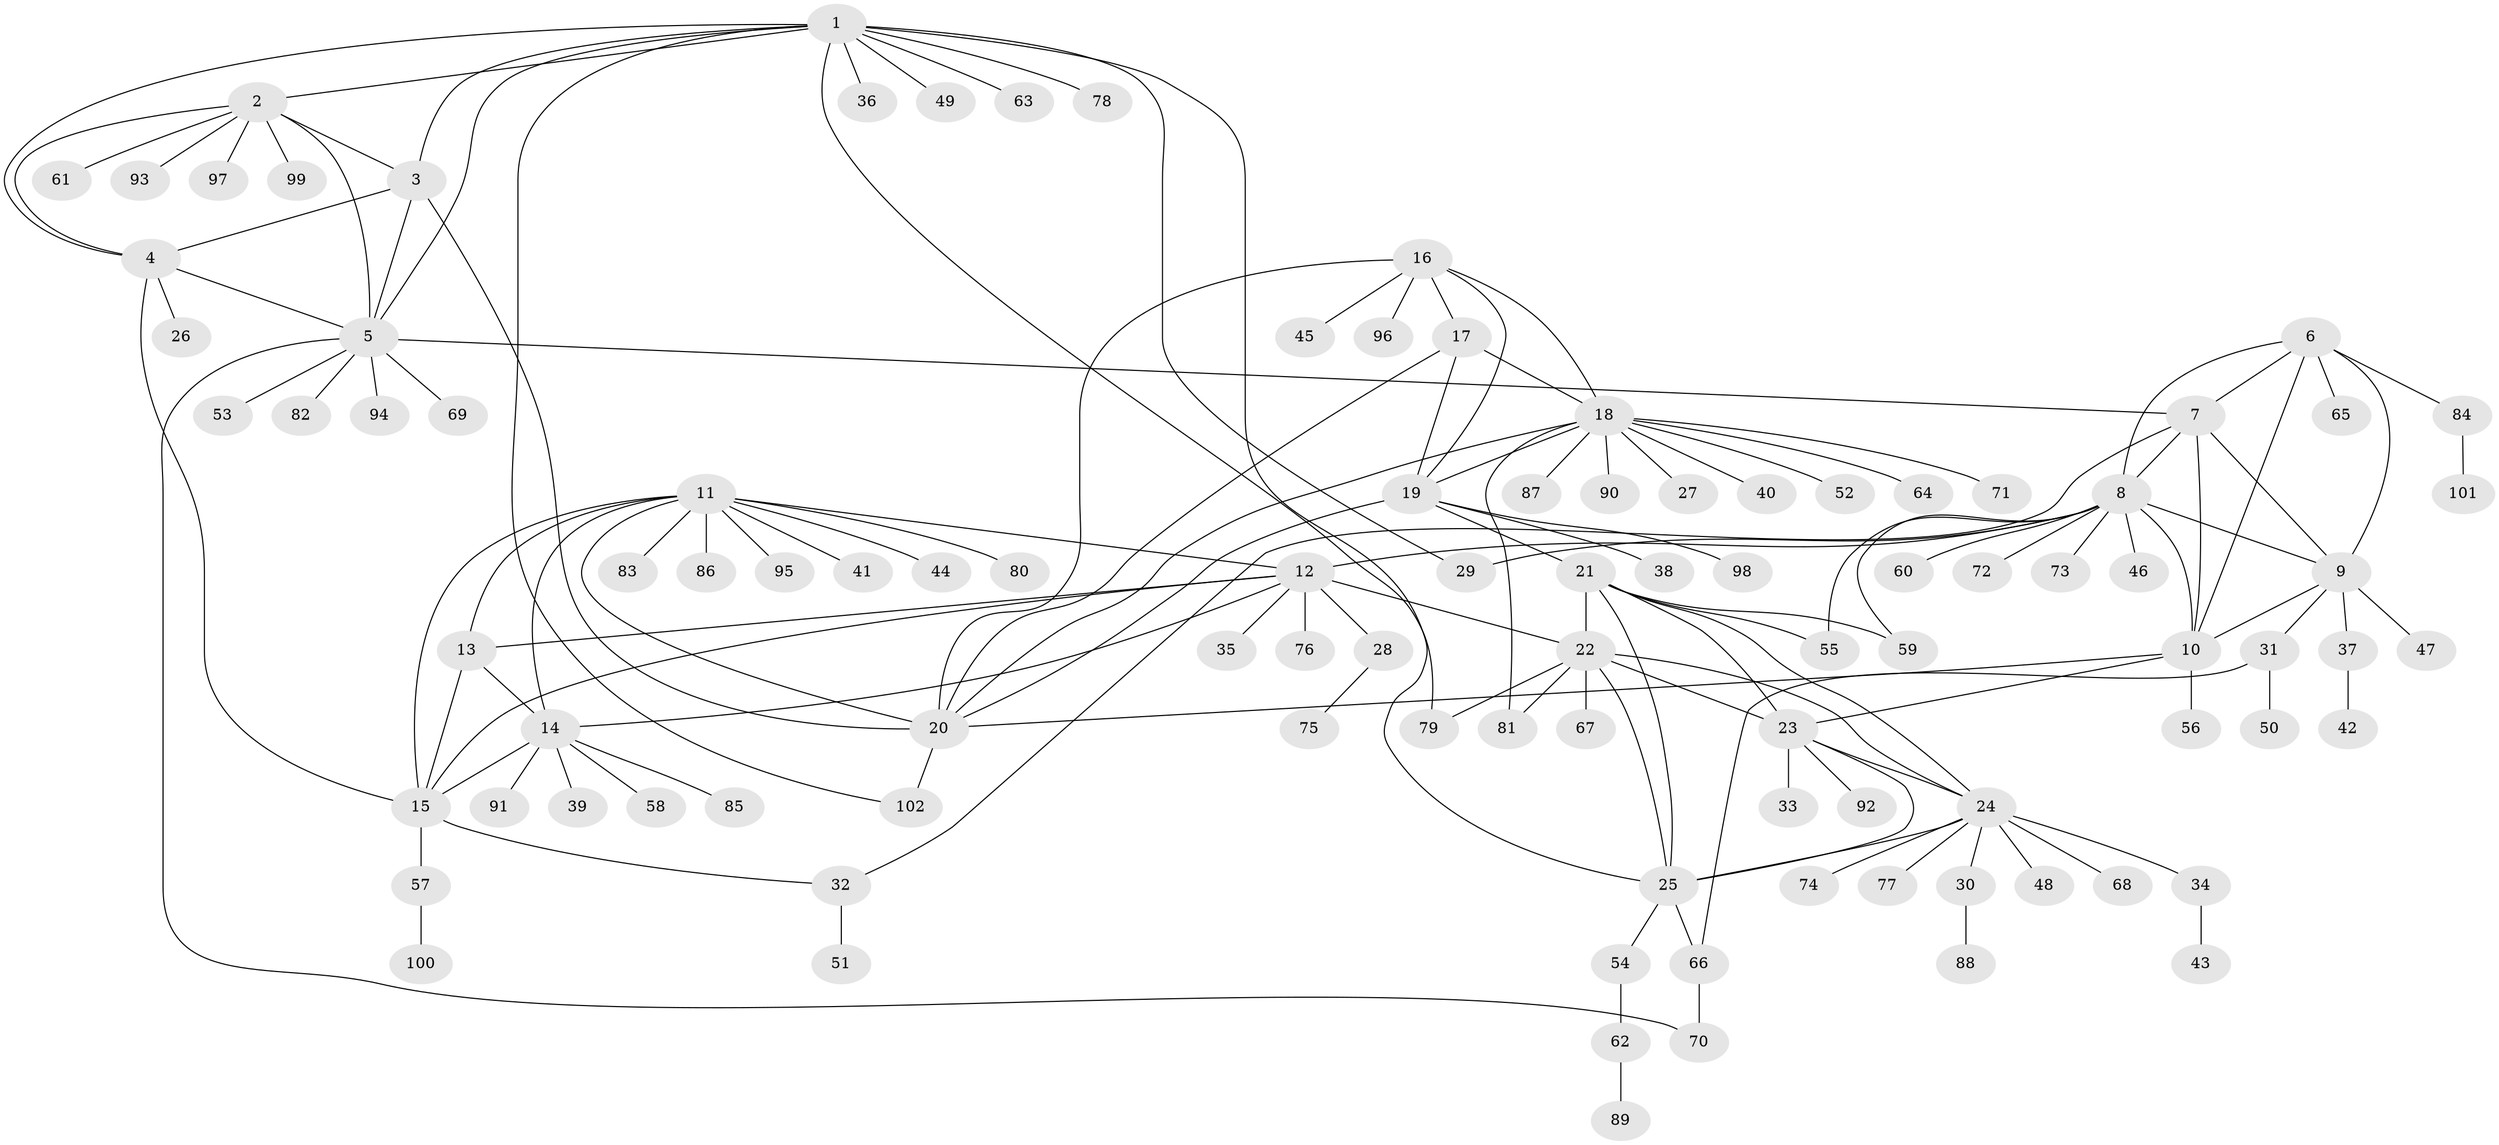 // coarse degree distribution, {17: 0.012987012987012988, 7: 0.06493506493506493, 11: 0.025974025974025976, 10: 0.025974025974025976, 5: 0.025974025974025976, 12: 0.03896103896103896, 6: 0.025974025974025976, 8: 0.012987012987012988, 4: 0.03896103896103896, 9: 0.012987012987012988, 1: 0.6363636363636364, 2: 0.07792207792207792}
// Generated by graph-tools (version 1.1) at 2025/52/02/27/25 19:52:16]
// undirected, 102 vertices, 146 edges
graph export_dot {
graph [start="1"]
  node [color=gray90,style=filled];
  1;
  2;
  3;
  4;
  5;
  6;
  7;
  8;
  9;
  10;
  11;
  12;
  13;
  14;
  15;
  16;
  17;
  18;
  19;
  20;
  21;
  22;
  23;
  24;
  25;
  26;
  27;
  28;
  29;
  30;
  31;
  32;
  33;
  34;
  35;
  36;
  37;
  38;
  39;
  40;
  41;
  42;
  43;
  44;
  45;
  46;
  47;
  48;
  49;
  50;
  51;
  52;
  53;
  54;
  55;
  56;
  57;
  58;
  59;
  60;
  61;
  62;
  63;
  64;
  65;
  66;
  67;
  68;
  69;
  70;
  71;
  72;
  73;
  74;
  75;
  76;
  77;
  78;
  79;
  80;
  81;
  82;
  83;
  84;
  85;
  86;
  87;
  88;
  89;
  90;
  91;
  92;
  93;
  94;
  95;
  96;
  97;
  98;
  99;
  100;
  101;
  102;
  1 -- 2;
  1 -- 3;
  1 -- 4;
  1 -- 5;
  1 -- 25;
  1 -- 29;
  1 -- 36;
  1 -- 49;
  1 -- 63;
  1 -- 78;
  1 -- 79;
  1 -- 102;
  2 -- 3;
  2 -- 4;
  2 -- 5;
  2 -- 61;
  2 -- 93;
  2 -- 97;
  2 -- 99;
  3 -- 4;
  3 -- 5;
  3 -- 20;
  4 -- 5;
  4 -- 15;
  4 -- 26;
  5 -- 7;
  5 -- 53;
  5 -- 69;
  5 -- 70;
  5 -- 82;
  5 -- 94;
  6 -- 7;
  6 -- 8;
  6 -- 9;
  6 -- 10;
  6 -- 65;
  6 -- 84;
  7 -- 8;
  7 -- 9;
  7 -- 10;
  7 -- 32;
  8 -- 9;
  8 -- 10;
  8 -- 12;
  8 -- 29;
  8 -- 46;
  8 -- 55;
  8 -- 59;
  8 -- 60;
  8 -- 72;
  8 -- 73;
  9 -- 10;
  9 -- 31;
  9 -- 37;
  9 -- 47;
  10 -- 20;
  10 -- 23;
  10 -- 56;
  11 -- 12;
  11 -- 13;
  11 -- 14;
  11 -- 15;
  11 -- 20;
  11 -- 41;
  11 -- 44;
  11 -- 80;
  11 -- 83;
  11 -- 86;
  11 -- 95;
  12 -- 13;
  12 -- 14;
  12 -- 15;
  12 -- 22;
  12 -- 28;
  12 -- 35;
  12 -- 76;
  13 -- 14;
  13 -- 15;
  14 -- 15;
  14 -- 39;
  14 -- 58;
  14 -- 85;
  14 -- 91;
  15 -- 32;
  15 -- 57;
  16 -- 17;
  16 -- 18;
  16 -- 19;
  16 -- 20;
  16 -- 45;
  16 -- 96;
  17 -- 18;
  17 -- 19;
  17 -- 20;
  18 -- 19;
  18 -- 20;
  18 -- 27;
  18 -- 40;
  18 -- 52;
  18 -- 64;
  18 -- 71;
  18 -- 81;
  18 -- 87;
  18 -- 90;
  19 -- 20;
  19 -- 21;
  19 -- 38;
  19 -- 98;
  20 -- 102;
  21 -- 22;
  21 -- 23;
  21 -- 24;
  21 -- 25;
  21 -- 55;
  21 -- 59;
  22 -- 23;
  22 -- 24;
  22 -- 25;
  22 -- 67;
  22 -- 79;
  22 -- 81;
  23 -- 24;
  23 -- 25;
  23 -- 33;
  23 -- 92;
  24 -- 25;
  24 -- 30;
  24 -- 34;
  24 -- 48;
  24 -- 68;
  24 -- 74;
  24 -- 77;
  25 -- 54;
  25 -- 66;
  28 -- 75;
  30 -- 88;
  31 -- 50;
  31 -- 66;
  32 -- 51;
  34 -- 43;
  37 -- 42;
  54 -- 62;
  57 -- 100;
  62 -- 89;
  66 -- 70;
  84 -- 101;
}
